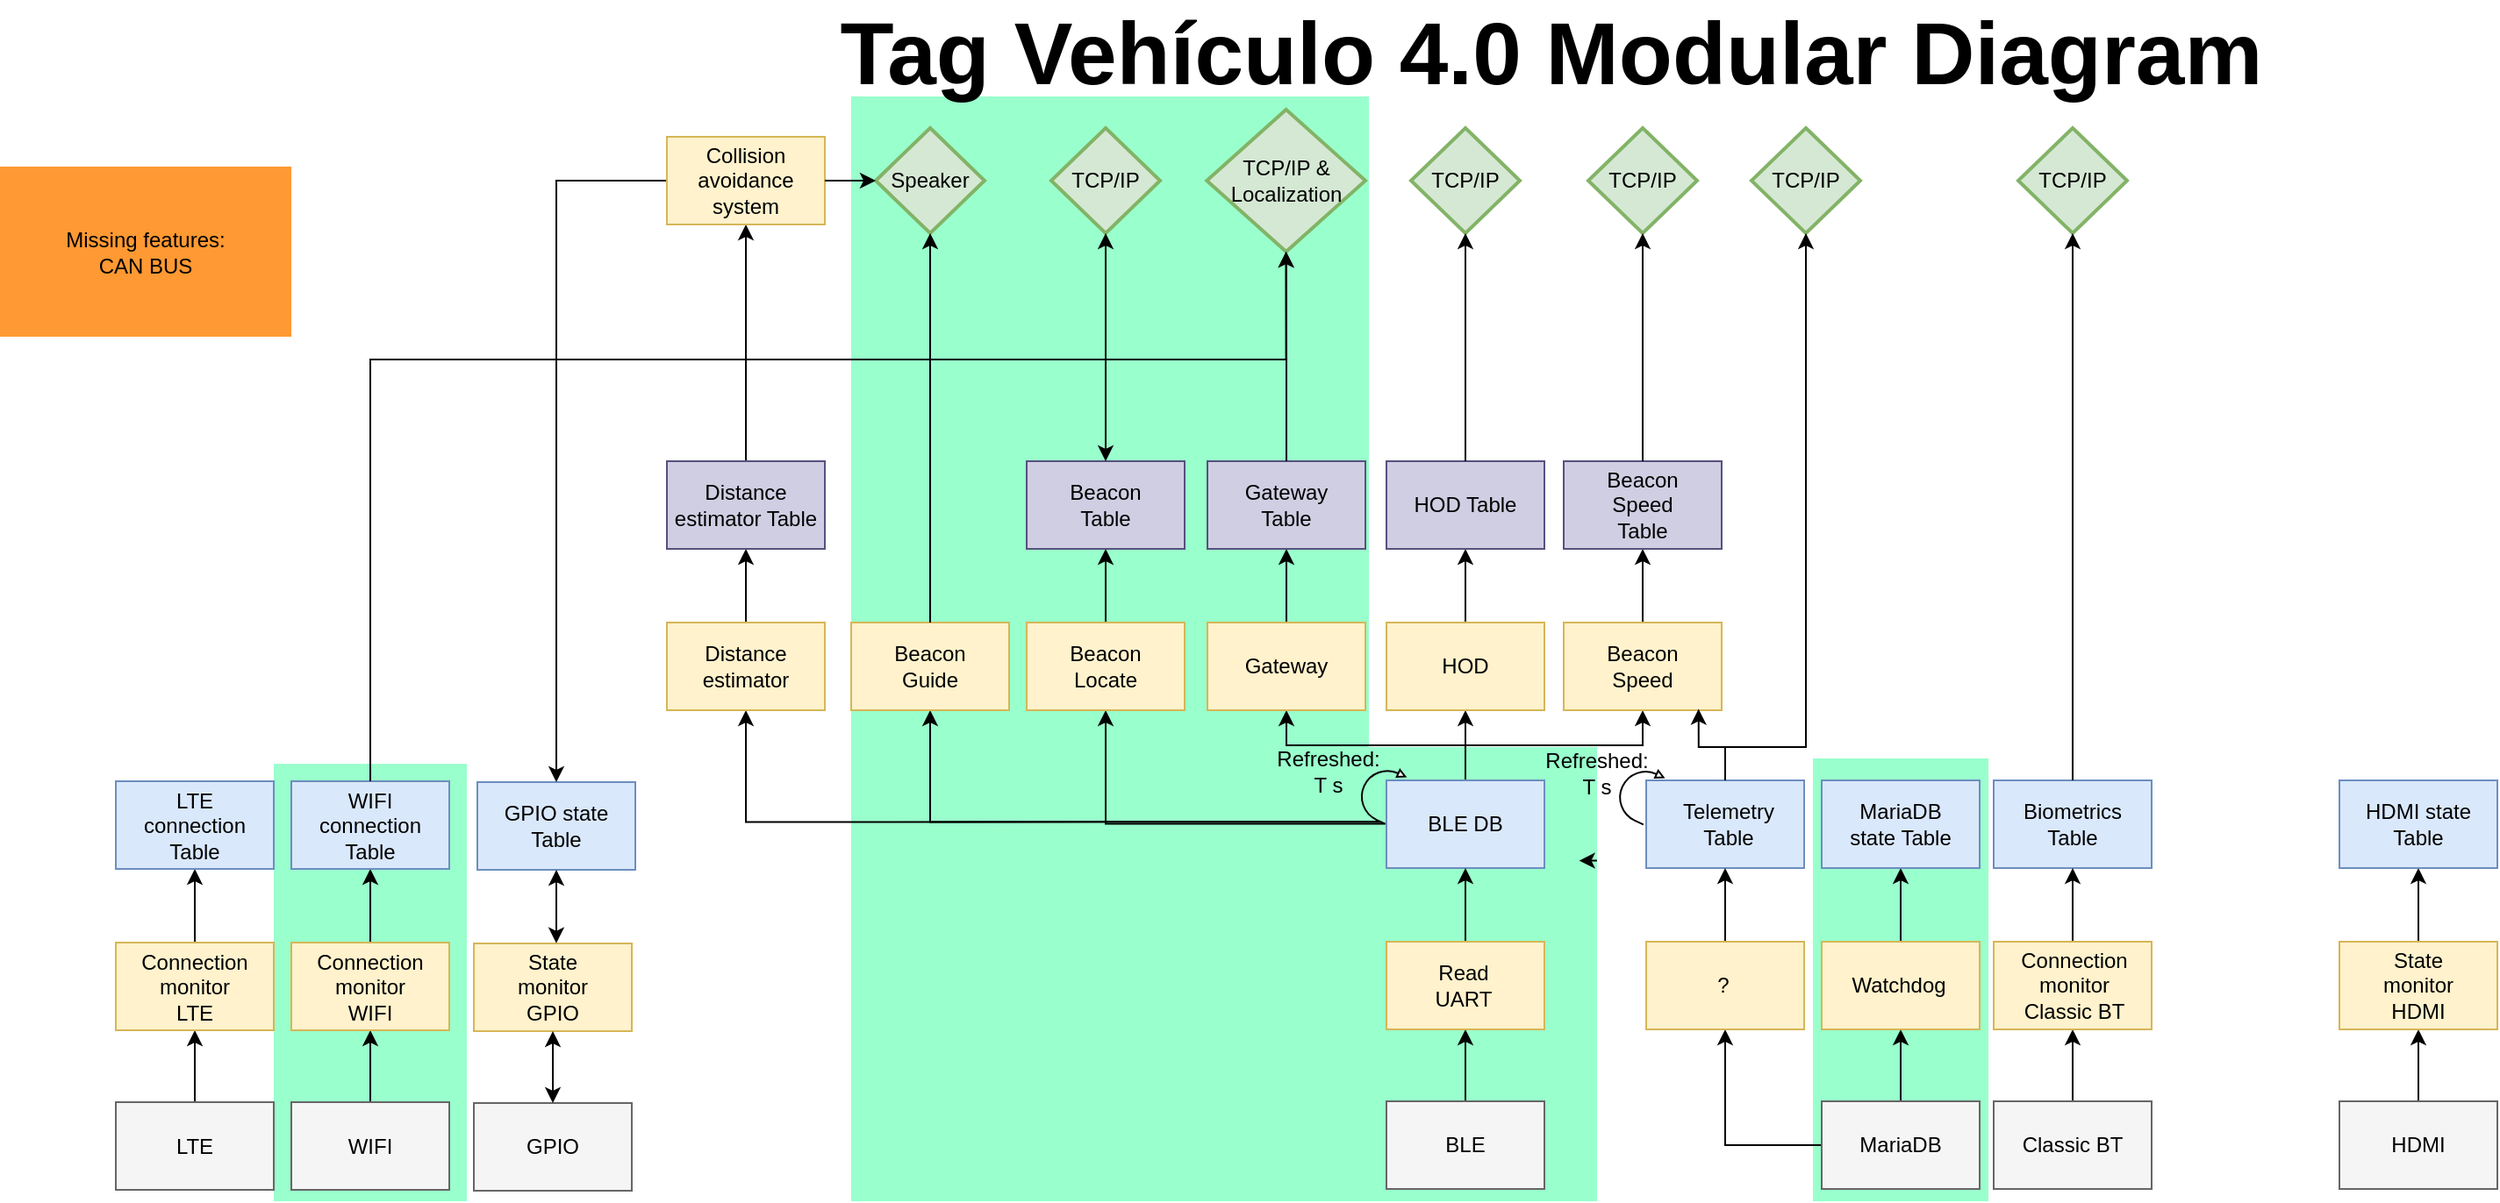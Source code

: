 <mxfile version="24.7.17">
  <diagram name="Página-1" id="RtHD7aoakG6yR8nzAqxL">
    <mxGraphModel dx="3656" dy="1157" grid="1" gridSize="10" guides="1" tooltips="1" connect="1" arrows="1" fold="1" page="1" pageScale="1" pageWidth="1169" pageHeight="827" math="0" shadow="0">
      <root>
        <mxCell id="0" />
        <mxCell id="1" parent="0" />
        <mxCell id="wp4476p6M0IW0AA86Mcw-5" value="" style="rounded=0;whiteSpace=wrap;html=1;fillColor=#99FFCC;strokeColor=none;" vertex="1" parent="1">
          <mxGeometry x="293" y="500.5" width="100" height="252.5" as="geometry" />
        </mxCell>
        <mxCell id="wp4476p6M0IW0AA86Mcw-3" value="" style="rounded=0;whiteSpace=wrap;html=1;fillColor=#99FFCC;strokeColor=none;" vertex="1" parent="1">
          <mxGeometry x="-584" y="503.56" width="110" height="249.44" as="geometry" />
        </mxCell>
        <mxCell id="wp4476p6M0IW0AA86Mcw-2" value="" style="rounded=0;whiteSpace=wrap;html=1;fillColor=#99FFCC;strokeColor=none;" vertex="1" parent="1">
          <mxGeometry x="-255" y="494" width="425" height="259" as="geometry" />
        </mxCell>
        <mxCell id="wp4476p6M0IW0AA86Mcw-1" value="" style="rounded=0;whiteSpace=wrap;html=1;fillColor=#99FFCC;strokeColor=none;" vertex="1" parent="1">
          <mxGeometry x="-255" y="123" width="295" height="630" as="geometry" />
        </mxCell>
        <mxCell id="9zVtY-qx9qEsDgh3HjAl-12" style="edgeStyle=orthogonalEdgeStyle;rounded=0;orthogonalLoop=1;jettySize=auto;html=1;exitX=0.5;exitY=0;exitDx=0;exitDy=0;entryX=0.5;entryY=1;entryDx=0;entryDy=0;" parent="1" source="1uHjX9RbCJw2ooHJ7uqa-2" target="9zVtY-qx9qEsDgh3HjAl-10" edge="1">
          <mxGeometry relative="1" as="geometry" />
        </mxCell>
        <mxCell id="1uHjX9RbCJw2ooHJ7uqa-2" value="" style="rounded=0;whiteSpace=wrap;html=1;fillColor=#f5f5f5;fontColor=#333333;strokeColor=#666666;" parent="1" vertex="1">
          <mxGeometry x="50" y="696" width="90" height="50" as="geometry" />
        </mxCell>
        <mxCell id="1uHjX9RbCJw2ooHJ7uqa-3" value="BLE" style="text;html=1;align=center;verticalAlign=middle;whiteSpace=wrap;rounded=0;" parent="1" vertex="1">
          <mxGeometry x="65" y="706" width="60" height="30" as="geometry" />
        </mxCell>
        <mxCell id="1uHjX9RbCJw2ooHJ7uqa-4" style="edgeStyle=orthogonalEdgeStyle;rounded=0;orthogonalLoop=1;jettySize=auto;html=1;exitX=0.5;exitY=0;exitDx=0;exitDy=0;entryX=0.5;entryY=1;entryDx=0;entryDy=0;" parent="1" source="1uHjX9RbCJw2ooHJ7uqa-5" target="1uHjX9RbCJw2ooHJ7uqa-25" edge="1">
          <mxGeometry relative="1" as="geometry" />
        </mxCell>
        <mxCell id="1uHjX9RbCJw2ooHJ7uqa-5" value="" style="rounded=0;whiteSpace=wrap;html=1;fillColor=#f5f5f5;fontColor=#333333;strokeColor=#666666;" parent="1" vertex="1">
          <mxGeometry x="-674" y="696.5" width="90" height="50" as="geometry" />
        </mxCell>
        <mxCell id="1uHjX9RbCJw2ooHJ7uqa-6" value="LTE" style="text;html=1;align=center;verticalAlign=middle;whiteSpace=wrap;rounded=0;" parent="1" vertex="1">
          <mxGeometry x="-659" y="706.5" width="60" height="30" as="geometry" />
        </mxCell>
        <mxCell id="1uHjX9RbCJw2ooHJ7uqa-7" style="edgeStyle=orthogonalEdgeStyle;rounded=0;orthogonalLoop=1;jettySize=auto;html=1;exitX=0.5;exitY=0;exitDx=0;exitDy=0;entryX=0.5;entryY=1;entryDx=0;entryDy=0;" parent="1" source="1uHjX9RbCJw2ooHJ7uqa-8" target="1uHjX9RbCJw2ooHJ7uqa-28" edge="1">
          <mxGeometry relative="1" as="geometry" />
        </mxCell>
        <mxCell id="1uHjX9RbCJw2ooHJ7uqa-8" value="" style="rounded=0;whiteSpace=wrap;html=1;fillColor=#f5f5f5;fontColor=#333333;strokeColor=#666666;" parent="1" vertex="1">
          <mxGeometry x="-574" y="696.5" width="90" height="50" as="geometry" />
        </mxCell>
        <mxCell id="1uHjX9RbCJw2ooHJ7uqa-9" value="WIFI" style="text;html=1;align=center;verticalAlign=middle;whiteSpace=wrap;rounded=0;" parent="1" vertex="1">
          <mxGeometry x="-559" y="706.5" width="60" height="30" as="geometry" />
        </mxCell>
        <mxCell id="1uHjX9RbCJw2ooHJ7uqa-10" value="" style="rounded=0;whiteSpace=wrap;html=1;fillColor=#f5f5f5;fontColor=#333333;strokeColor=#666666;" parent="1" vertex="1">
          <mxGeometry x="-470" y="697" width="90" height="50" as="geometry" />
        </mxCell>
        <mxCell id="1uHjX9RbCJw2ooHJ7uqa-11" value="GPIO" style="text;html=1;align=center;verticalAlign=middle;whiteSpace=wrap;rounded=0;" parent="1" vertex="1">
          <mxGeometry x="-455" y="707" width="60" height="30" as="geometry" />
        </mxCell>
        <mxCell id="1uHjX9RbCJw2ooHJ7uqa-12" style="edgeStyle=orthogonalEdgeStyle;rounded=0;orthogonalLoop=1;jettySize=auto;html=1;exitX=0.5;exitY=0;exitDx=0;exitDy=0;entryX=0.5;entryY=1;entryDx=0;entryDy=0;" parent="1" source="1uHjX9RbCJw2ooHJ7uqa-13" target="1uHjX9RbCJw2ooHJ7uqa-33" edge="1">
          <mxGeometry relative="1" as="geometry" />
        </mxCell>
        <mxCell id="1uHjX9RbCJw2ooHJ7uqa-13" value="" style="rounded=0;whiteSpace=wrap;html=1;fillColor=#f5f5f5;fontColor=#333333;strokeColor=#666666;" parent="1" vertex="1">
          <mxGeometry x="593" y="696" width="90" height="50" as="geometry" />
        </mxCell>
        <mxCell id="1uHjX9RbCJw2ooHJ7uqa-14" value="HDMI" style="text;html=1;align=center;verticalAlign=middle;whiteSpace=wrap;rounded=0;" parent="1" vertex="1">
          <mxGeometry x="608" y="706" width="60" height="30" as="geometry" />
        </mxCell>
        <mxCell id="1uHjX9RbCJw2ooHJ7uqa-15" style="edgeStyle=orthogonalEdgeStyle;rounded=0;orthogonalLoop=1;jettySize=auto;html=1;exitX=0.5;exitY=0;exitDx=0;exitDy=0;entryX=0.5;entryY=1;entryDx=0;entryDy=0;" parent="1" source="1uHjX9RbCJw2ooHJ7uqa-17" target="1uHjX9RbCJw2ooHJ7uqa-35" edge="1">
          <mxGeometry relative="1" as="geometry" />
        </mxCell>
        <mxCell id="9zVtY-qx9qEsDgh3HjAl-21" style="edgeStyle=orthogonalEdgeStyle;rounded=0;orthogonalLoop=1;jettySize=auto;html=1;exitX=0;exitY=0.5;exitDx=0;exitDy=0;entryX=0.5;entryY=1;entryDx=0;entryDy=0;" parent="1" source="1uHjX9RbCJw2ooHJ7uqa-17" target="9zVtY-qx9qEsDgh3HjAl-19" edge="1">
          <mxGeometry relative="1" as="geometry" />
        </mxCell>
        <mxCell id="1uHjX9RbCJw2ooHJ7uqa-17" value="" style="rounded=0;whiteSpace=wrap;html=1;fillColor=#f5f5f5;fontColor=#333333;strokeColor=#666666;" parent="1" vertex="1">
          <mxGeometry x="298" y="696" width="90" height="50" as="geometry" />
        </mxCell>
        <mxCell id="1uHjX9RbCJw2ooHJ7uqa-18" value="MariaDB" style="text;html=1;align=center;verticalAlign=middle;whiteSpace=wrap;rounded=0;" parent="1" vertex="1">
          <mxGeometry x="313" y="706" width="60" height="30" as="geometry" />
        </mxCell>
        <mxCell id="1uHjX9RbCJw2ooHJ7uqa-19" style="edgeStyle=orthogonalEdgeStyle;rounded=0;orthogonalLoop=1;jettySize=auto;html=1;exitX=0.5;exitY=0;exitDx=0;exitDy=0;entryX=0.5;entryY=1;entryDx=0;entryDy=0;" parent="1" source="1uHjX9RbCJw2ooHJ7uqa-22" target="1uHjX9RbCJw2ooHJ7uqa-62" edge="1">
          <mxGeometry relative="1" as="geometry" />
        </mxCell>
        <mxCell id="1uHjX9RbCJw2ooHJ7uqa-20" style="edgeStyle=orthogonalEdgeStyle;rounded=0;orthogonalLoop=1;jettySize=auto;html=1;exitX=0.5;exitY=0;exitDx=0;exitDy=0;entryX=0.5;entryY=1;entryDx=0;entryDy=0;" parent="1" source="1uHjX9RbCJw2ooHJ7uqa-22" target="1uHjX9RbCJw2ooHJ7uqa-67" edge="1">
          <mxGeometry relative="1" as="geometry" />
        </mxCell>
        <mxCell id="1uHjX9RbCJw2ooHJ7uqa-21" style="edgeStyle=orthogonalEdgeStyle;rounded=0;orthogonalLoop=1;jettySize=auto;html=1;exitX=0.5;exitY=0;exitDx=0;exitDy=0;entryX=0.5;entryY=1;entryDx=0;entryDy=0;" parent="1" source="1uHjX9RbCJw2ooHJ7uqa-22" target="1uHjX9RbCJw2ooHJ7uqa-70" edge="1">
          <mxGeometry relative="1" as="geometry" />
        </mxCell>
        <mxCell id="1uHjX9RbCJw2ooHJ7uqa-22" value="" style="rounded=0;whiteSpace=wrap;html=1;fillColor=#DAE8FC;strokeColor=#6c8ebf;" parent="1" vertex="1">
          <mxGeometry x="50" y="513" width="90" height="50" as="geometry" />
        </mxCell>
        <mxCell id="1uHjX9RbCJw2ooHJ7uqa-23" value="BLE DB" style="text;html=1;align=center;verticalAlign=middle;whiteSpace=wrap;rounded=0;" parent="1" vertex="1">
          <mxGeometry x="65" y="523" width="60" height="30" as="geometry" />
        </mxCell>
        <mxCell id="1uHjX9RbCJw2ooHJ7uqa-24" style="edgeStyle=orthogonalEdgeStyle;rounded=0;orthogonalLoop=1;jettySize=auto;html=1;exitX=0.5;exitY=0;exitDx=0;exitDy=0;entryX=0.5;entryY=1;entryDx=0;entryDy=0;" parent="1" source="1uHjX9RbCJw2ooHJ7uqa-25" target="1uHjX9RbCJw2ooHJ7uqa-87" edge="1">
          <mxGeometry relative="1" as="geometry" />
        </mxCell>
        <mxCell id="1uHjX9RbCJw2ooHJ7uqa-25" value="" style="rounded=0;whiteSpace=wrap;html=1;fillColor=#fff2cc;strokeColor=#d6b656;" parent="1" vertex="1">
          <mxGeometry x="-674" y="605.5" width="90" height="50" as="geometry" />
        </mxCell>
        <mxCell id="1uHjX9RbCJw2ooHJ7uqa-26" value="Connection monitor LTE" style="text;html=1;align=center;verticalAlign=middle;whiteSpace=wrap;rounded=0;" parent="1" vertex="1">
          <mxGeometry x="-659" y="615.5" width="60" height="30" as="geometry" />
        </mxCell>
        <mxCell id="9zVtY-qx9qEsDgh3HjAl-4" style="edgeStyle=orthogonalEdgeStyle;rounded=0;orthogonalLoop=1;jettySize=auto;html=1;exitX=0.5;exitY=0;exitDx=0;exitDy=0;entryX=0.5;entryY=1;entryDx=0;entryDy=0;" parent="1" source="1uHjX9RbCJw2ooHJ7uqa-28" target="9zVtY-qx9qEsDgh3HjAl-2" edge="1">
          <mxGeometry relative="1" as="geometry" />
        </mxCell>
        <mxCell id="1uHjX9RbCJw2ooHJ7uqa-28" value="" style="rounded=0;whiteSpace=wrap;html=1;fillColor=#fff2cc;strokeColor=#d6b656;" parent="1" vertex="1">
          <mxGeometry x="-574" y="605.5" width="90" height="50" as="geometry" />
        </mxCell>
        <mxCell id="1uHjX9RbCJw2ooHJ7uqa-29" value="Connection monitor WIFI" style="text;html=1;align=center;verticalAlign=middle;whiteSpace=wrap;rounded=0;" parent="1" vertex="1">
          <mxGeometry x="-559" y="615.5" width="60" height="30" as="geometry" />
        </mxCell>
        <mxCell id="1uHjX9RbCJw2ooHJ7uqa-30" value="" style="rounded=0;whiteSpace=wrap;html=1;fillColor=#fff2cc;strokeColor=#d6b656;" parent="1" vertex="1">
          <mxGeometry x="-470" y="606" width="90" height="50" as="geometry" />
        </mxCell>
        <mxCell id="1uHjX9RbCJw2ooHJ7uqa-31" value="State monitor GPIO" style="text;html=1;align=center;verticalAlign=middle;whiteSpace=wrap;rounded=0;" parent="1" vertex="1">
          <mxGeometry x="-455" y="616" width="60" height="30" as="geometry" />
        </mxCell>
        <mxCell id="1uHjX9RbCJw2ooHJ7uqa-32" style="edgeStyle=orthogonalEdgeStyle;rounded=0;orthogonalLoop=1;jettySize=auto;html=1;exitX=0.5;exitY=0;exitDx=0;exitDy=0;entryX=0.5;entryY=1;entryDx=0;entryDy=0;" parent="1" source="1uHjX9RbCJw2ooHJ7uqa-33" target="1uHjX9RbCJw2ooHJ7uqa-93" edge="1">
          <mxGeometry relative="1" as="geometry" />
        </mxCell>
        <mxCell id="1uHjX9RbCJw2ooHJ7uqa-33" value="" style="rounded=0;whiteSpace=wrap;html=1;fillColor=#fff2cc;strokeColor=#d6b656;" parent="1" vertex="1">
          <mxGeometry x="593" y="605" width="90" height="50" as="geometry" />
        </mxCell>
        <mxCell id="1uHjX9RbCJw2ooHJ7uqa-34" value="State monitor HDMI" style="text;html=1;align=center;verticalAlign=middle;whiteSpace=wrap;rounded=0;" parent="1" vertex="1">
          <mxGeometry x="608" y="615" width="60" height="30" as="geometry" />
        </mxCell>
        <mxCell id="9zVtY-qx9qEsDgh3HjAl-8" style="edgeStyle=orthogonalEdgeStyle;rounded=0;orthogonalLoop=1;jettySize=auto;html=1;exitX=0.5;exitY=0;exitDx=0;exitDy=0;entryX=0.5;entryY=1;entryDx=0;entryDy=0;" parent="1" source="1uHjX9RbCJw2ooHJ7uqa-35" target="9zVtY-qx9qEsDgh3HjAl-6" edge="1">
          <mxGeometry relative="1" as="geometry" />
        </mxCell>
        <mxCell id="1uHjX9RbCJw2ooHJ7uqa-35" value="" style="rounded=0;whiteSpace=wrap;html=1;fillColor=#fff2cc;strokeColor=#d6b656;" parent="1" vertex="1">
          <mxGeometry x="298" y="605" width="90" height="50" as="geometry" />
        </mxCell>
        <mxCell id="1uHjX9RbCJw2ooHJ7uqa-36" value="Watchdog" style="text;html=1;align=center;verticalAlign=middle;whiteSpace=wrap;rounded=0;" parent="1" vertex="1">
          <mxGeometry x="312" y="615" width="60" height="30" as="geometry" />
        </mxCell>
        <mxCell id="1uHjX9RbCJw2ooHJ7uqa-37" style="edgeStyle=orthogonalEdgeStyle;rounded=0;orthogonalLoop=1;jettySize=auto;html=1;exitX=0;exitY=0;exitDx=20;exitDy=31.48;exitPerimeter=0;entryX=0.5;entryY=1;entryDx=0;entryDy=0;" parent="1" source="1uHjX9RbCJw2ooHJ7uqa-38" target="1uHjX9RbCJw2ooHJ7uqa-55" edge="1">
          <mxGeometry relative="1" as="geometry">
            <Array as="points">
              <mxPoint x="-110" y="538" />
            </Array>
          </mxGeometry>
        </mxCell>
        <mxCell id="H8eVL0zXzb8znNceX2TK-4" style="edgeStyle=orthogonalEdgeStyle;rounded=0;orthogonalLoop=1;jettySize=auto;html=1;exitX=0;exitY=0;exitDx=17.319;exitDy=31.48;exitPerimeter=0;entryX=0.5;entryY=1;entryDx=0;entryDy=0;" parent="1" source="1uHjX9RbCJw2ooHJ7uqa-38" target="H8eVL0zXzb8znNceX2TK-2" edge="1">
          <mxGeometry relative="1" as="geometry" />
        </mxCell>
        <mxCell id="KAo23swHzHKKWC8YPLNf-3" style="edgeStyle=orthogonalEdgeStyle;rounded=0;orthogonalLoop=1;jettySize=auto;html=1;exitX=0;exitY=0;exitDx=17.319;exitDy=31.48;exitPerimeter=0;entryX=0.5;entryY=1;entryDx=0;entryDy=0;" parent="1" source="1uHjX9RbCJw2ooHJ7uqa-38" target="KAo23swHzHKKWC8YPLNf-1" edge="1">
          <mxGeometry relative="1" as="geometry" />
        </mxCell>
        <mxCell id="1uHjX9RbCJw2ooHJ7uqa-38" value="" style="html=1;shadow=0;dashed=0;align=center;verticalAlign=middle;shape=mxgraph.arrows2.uTurnArrow;dy=0;arrowHead=4.41;dx2=4.26;rotation=25;" parent="1" vertex="1">
          <mxGeometry x="36.87" y="503.56" width="20" height="31.48" as="geometry" />
        </mxCell>
        <mxCell id="1uHjX9RbCJw2ooHJ7uqa-39" value="Refreshed:&lt;div&gt;T s&lt;/div&gt;" style="text;html=1;align=center;verticalAlign=middle;whiteSpace=wrap;rounded=0;" parent="1" vertex="1">
          <mxGeometry x="-13" y="493" width="60" height="30" as="geometry" />
        </mxCell>
        <mxCell id="1uHjX9RbCJw2ooHJ7uqa-40" value="" style="rounded=0;whiteSpace=wrap;html=1;fillColor=#dae8fc;strokeColor=#6c8ebf;" parent="1" vertex="1">
          <mxGeometry x="198" y="513" width="90" height="50" as="geometry" />
        </mxCell>
        <mxCell id="1uHjX9RbCJw2ooHJ7uqa-41" value="Telemetry Table" style="text;html=1;align=center;verticalAlign=middle;whiteSpace=wrap;rounded=0;" parent="1" vertex="1">
          <mxGeometry x="215" y="523" width="60" height="30" as="geometry" />
        </mxCell>
        <mxCell id="1uHjX9RbCJw2ooHJ7uqa-42" value="TCP/IP" style="strokeWidth=2;html=1;shape=mxgraph.flowchart.decision;whiteSpace=wrap;fillColor=#d5e8d4;strokeColor=#82b366;" parent="1" vertex="1">
          <mxGeometry x="258" y="141" width="62" height="60" as="geometry" />
        </mxCell>
        <mxCell id="9zVtY-qx9qEsDgh3HjAl-16" style="edgeStyle=orthogonalEdgeStyle;rounded=0;orthogonalLoop=1;jettySize=auto;html=1;exitX=0.5;exitY=0;exitDx=0;exitDy=0;entryX=0.5;entryY=1;entryDx=0;entryDy=0;" parent="1" source="1uHjX9RbCJw2ooHJ7uqa-44" target="9zVtY-qx9qEsDgh3HjAl-14" edge="1">
          <mxGeometry relative="1" as="geometry" />
        </mxCell>
        <mxCell id="1uHjX9RbCJw2ooHJ7uqa-44" value="" style="rounded=0;whiteSpace=wrap;html=1;fillColor=#f5f5f5;fontColor=#333333;strokeColor=#666666;" parent="1" vertex="1">
          <mxGeometry x="396" y="696" width="90" height="50" as="geometry" />
        </mxCell>
        <mxCell id="1uHjX9RbCJw2ooHJ7uqa-45" value="Classic BT" style="text;html=1;align=center;verticalAlign=middle;whiteSpace=wrap;rounded=0;" parent="1" vertex="1">
          <mxGeometry x="411" y="706" width="60" height="30" as="geometry" />
        </mxCell>
        <mxCell id="1uHjX9RbCJw2ooHJ7uqa-46" value="" style="rounded=0;whiteSpace=wrap;html=1;fillColor=#dae8fc;strokeColor=#6c8ebf;" parent="1" vertex="1">
          <mxGeometry x="396" y="513" width="90" height="50" as="geometry" />
        </mxCell>
        <mxCell id="1uHjX9RbCJw2ooHJ7uqa-47" value="Biometrics Table" style="text;html=1;align=center;verticalAlign=middle;whiteSpace=wrap;rounded=0;" parent="1" vertex="1">
          <mxGeometry x="411" y="523" width="60" height="30" as="geometry" />
        </mxCell>
        <mxCell id="1uHjX9RbCJw2ooHJ7uqa-48" value="TCP/IP" style="strokeWidth=2;html=1;shape=mxgraph.flowchart.decision;whiteSpace=wrap;fillColor=#d5e8d4;strokeColor=#82b366;" parent="1" vertex="1">
          <mxGeometry x="410" y="141" width="62" height="60" as="geometry" />
        </mxCell>
        <mxCell id="1uHjX9RbCJw2ooHJ7uqa-49" style="edgeStyle=orthogonalEdgeStyle;rounded=0;orthogonalLoop=1;jettySize=auto;html=1;exitX=0.5;exitY=0;exitDx=0;exitDy=0;entryX=0.5;entryY=1;entryDx=0;entryDy=0;entryPerimeter=0;" parent="1" source="1uHjX9RbCJw2ooHJ7uqa-46" target="1uHjX9RbCJw2ooHJ7uqa-48" edge="1">
          <mxGeometry relative="1" as="geometry" />
        </mxCell>
        <mxCell id="1uHjX9RbCJw2ooHJ7uqa-54" style="edgeStyle=orthogonalEdgeStyle;rounded=0;orthogonalLoop=1;jettySize=auto;html=1;exitX=0.5;exitY=0;exitDx=0;exitDy=0;entryX=0.5;entryY=1;entryDx=0;entryDy=0;" parent="1" source="1uHjX9RbCJw2ooHJ7uqa-55" target="1uHjX9RbCJw2ooHJ7uqa-57" edge="1">
          <mxGeometry relative="1" as="geometry" />
        </mxCell>
        <mxCell id="1uHjX9RbCJw2ooHJ7uqa-55" value="" style="rounded=0;whiteSpace=wrap;html=1;fillColor=#fff2cc;strokeColor=#d6b656;" parent="1" vertex="1">
          <mxGeometry x="-155" y="423" width="90" height="50" as="geometry" />
        </mxCell>
        <mxCell id="1uHjX9RbCJw2ooHJ7uqa-56" value="Beacon Locate" style="text;html=1;align=center;verticalAlign=middle;whiteSpace=wrap;rounded=0;" parent="1" vertex="1">
          <mxGeometry x="-141" y="433" width="62" height="30" as="geometry" />
        </mxCell>
        <mxCell id="1uHjX9RbCJw2ooHJ7uqa-57" value="" style="rounded=0;whiteSpace=wrap;html=1;fillColor=#d0cee2;strokeColor=#56517e;" parent="1" vertex="1">
          <mxGeometry x="-155" y="331" width="90" height="50" as="geometry" />
        </mxCell>
        <mxCell id="1uHjX9RbCJw2ooHJ7uqa-58" value="Beacon Table" style="text;html=1;align=center;verticalAlign=middle;whiteSpace=wrap;rounded=0;" parent="1" vertex="1">
          <mxGeometry x="-141" y="341" width="62" height="30" as="geometry" />
        </mxCell>
        <mxCell id="1uHjX9RbCJw2ooHJ7uqa-59" value="TCP/IP" style="strokeWidth=2;html=1;shape=mxgraph.flowchart.decision;whiteSpace=wrap;fillColor=#d5e8d4;strokeColor=#82b366;" parent="1" vertex="1">
          <mxGeometry x="-141" y="141" width="62" height="60" as="geometry" />
        </mxCell>
        <mxCell id="1uHjX9RbCJw2ooHJ7uqa-61" style="edgeStyle=orthogonalEdgeStyle;rounded=0;orthogonalLoop=1;jettySize=auto;html=1;exitX=0.5;exitY=0;exitDx=0;exitDy=0;entryX=0.5;entryY=1;entryDx=0;entryDy=0;" parent="1" source="1uHjX9RbCJw2ooHJ7uqa-62" target="1uHjX9RbCJw2ooHJ7uqa-64" edge="1">
          <mxGeometry relative="1" as="geometry" />
        </mxCell>
        <mxCell id="1uHjX9RbCJw2ooHJ7uqa-62" value="" style="rounded=0;whiteSpace=wrap;html=1;fillColor=#fff2cc;strokeColor=#d6b656;" parent="1" vertex="1">
          <mxGeometry x="-52" y="423" width="90" height="50" as="geometry" />
        </mxCell>
        <mxCell id="1uHjX9RbCJw2ooHJ7uqa-63" value="Gateway" style="text;html=1;align=center;verticalAlign=middle;whiteSpace=wrap;rounded=0;" parent="1" vertex="1">
          <mxGeometry x="-38" y="433" width="62" height="30" as="geometry" />
        </mxCell>
        <mxCell id="1uHjX9RbCJw2ooHJ7uqa-64" value="" style="rounded=0;whiteSpace=wrap;html=1;fillColor=#D0CEE2;strokeColor=#56517e;" parent="1" vertex="1">
          <mxGeometry x="-52" y="331" width="90" height="50" as="geometry" />
        </mxCell>
        <mxCell id="1uHjX9RbCJw2ooHJ7uqa-65" value="Gateway Table" style="text;html=1;align=center;verticalAlign=middle;whiteSpace=wrap;rounded=0;" parent="1" vertex="1">
          <mxGeometry x="-38" y="341" width="62" height="30" as="geometry" />
        </mxCell>
        <mxCell id="1uHjX9RbCJw2ooHJ7uqa-66" style="edgeStyle=orthogonalEdgeStyle;rounded=0;orthogonalLoop=1;jettySize=auto;html=1;exitX=0.5;exitY=0;exitDx=0;exitDy=0;entryX=0.5;entryY=1;entryDx=0;entryDy=0;" parent="1" source="1uHjX9RbCJw2ooHJ7uqa-67" target="1uHjX9RbCJw2ooHJ7uqa-76" edge="1">
          <mxGeometry relative="1" as="geometry" />
        </mxCell>
        <mxCell id="1uHjX9RbCJw2ooHJ7uqa-67" value="" style="rounded=0;whiteSpace=wrap;html=1;fillColor=#fff2cc;strokeColor=#d6b656;" parent="1" vertex="1">
          <mxGeometry x="50" y="423" width="90" height="50" as="geometry" />
        </mxCell>
        <mxCell id="1uHjX9RbCJw2ooHJ7uqa-68" value="HOD" style="text;html=1;align=center;verticalAlign=middle;whiteSpace=wrap;rounded=0;" parent="1" vertex="1">
          <mxGeometry x="64" y="433" width="62" height="30" as="geometry" />
        </mxCell>
        <mxCell id="1uHjX9RbCJw2ooHJ7uqa-69" style="edgeStyle=orthogonalEdgeStyle;rounded=0;orthogonalLoop=1;jettySize=auto;html=1;exitX=0.5;exitY=0;exitDx=0;exitDy=0;entryX=0.5;entryY=1;entryDx=0;entryDy=0;" parent="1" source="1uHjX9RbCJw2ooHJ7uqa-70" target="1uHjX9RbCJw2ooHJ7uqa-72" edge="1">
          <mxGeometry relative="1" as="geometry" />
        </mxCell>
        <mxCell id="1uHjX9RbCJw2ooHJ7uqa-70" value="" style="rounded=0;whiteSpace=wrap;html=1;fillColor=#fff2cc;strokeColor=#d6b656;" parent="1" vertex="1">
          <mxGeometry x="151" y="423" width="90" height="50" as="geometry" />
        </mxCell>
        <mxCell id="1uHjX9RbCJw2ooHJ7uqa-71" value="Beacon Speed" style="text;html=1;align=center;verticalAlign=middle;whiteSpace=wrap;rounded=0;" parent="1" vertex="1">
          <mxGeometry x="165" y="433" width="62" height="30" as="geometry" />
        </mxCell>
        <mxCell id="1uHjX9RbCJw2ooHJ7uqa-72" value="" style="rounded=0;whiteSpace=wrap;html=1;fillColor=#d0cee2;strokeColor=#56517e;" parent="1" vertex="1">
          <mxGeometry x="151" y="331" width="90" height="50" as="geometry" />
        </mxCell>
        <mxCell id="1uHjX9RbCJw2ooHJ7uqa-73" value="Beacon Speed Table" style="text;html=1;align=center;verticalAlign=middle;whiteSpace=wrap;rounded=0;" parent="1" vertex="1">
          <mxGeometry x="165" y="341" width="62" height="30" as="geometry" />
        </mxCell>
        <mxCell id="1uHjX9RbCJw2ooHJ7uqa-74" value="" style="html=1;shadow=0;dashed=0;align=center;verticalAlign=middle;shape=mxgraph.arrows2.uTurnArrow;dy=0;arrowHead=4.41;dx2=4.26;rotation=25;" parent="1" vertex="1">
          <mxGeometry x="184" y="504" width="20" height="31.48" as="geometry" />
        </mxCell>
        <mxCell id="1uHjX9RbCJw2ooHJ7uqa-75" value="Refreshed:&lt;div&gt;T s&lt;/div&gt;" style="text;html=1;align=center;verticalAlign=middle;whiteSpace=wrap;rounded=0;" parent="1" vertex="1">
          <mxGeometry x="140" y="494" width="60" height="30" as="geometry" />
        </mxCell>
        <mxCell id="1uHjX9RbCJw2ooHJ7uqa-76" value="" style="rounded=0;whiteSpace=wrap;html=1;fillColor=#d0cee2;strokeColor=#56517e;" parent="1" vertex="1">
          <mxGeometry x="50" y="331" width="90" height="50" as="geometry" />
        </mxCell>
        <mxCell id="1uHjX9RbCJw2ooHJ7uqa-77" value="HOD Table" style="text;html=1;align=center;verticalAlign=middle;whiteSpace=wrap;rounded=0;" parent="1" vertex="1">
          <mxGeometry x="64" y="341" width="62" height="30" as="geometry" />
        </mxCell>
        <mxCell id="1uHjX9RbCJw2ooHJ7uqa-78" value="TCP/IP &amp;amp; Localization" style="strokeWidth=2;html=1;shape=mxgraph.flowchart.decision;whiteSpace=wrap;fillColor=#d5e8d4;strokeColor=#82b366;" parent="1" vertex="1">
          <mxGeometry x="-52.35" y="130.5" width="90.35" height="81" as="geometry" />
        </mxCell>
        <mxCell id="1uHjX9RbCJw2ooHJ7uqa-79" style="edgeStyle=orthogonalEdgeStyle;rounded=0;orthogonalLoop=1;jettySize=auto;html=1;exitX=0.5;exitY=0;exitDx=0;exitDy=0;entryX=0.5;entryY=1;entryDx=0;entryDy=0;entryPerimeter=0;" parent="1" source="1uHjX9RbCJw2ooHJ7uqa-64" target="1uHjX9RbCJw2ooHJ7uqa-78" edge="1">
          <mxGeometry relative="1" as="geometry" />
        </mxCell>
        <mxCell id="1uHjX9RbCJw2ooHJ7uqa-80" value="TCP/IP" style="strokeWidth=2;html=1;shape=mxgraph.flowchart.decision;whiteSpace=wrap;fillColor=#d5e8d4;strokeColor=#82b366;" parent="1" vertex="1">
          <mxGeometry x="64" y="141" width="62" height="60" as="geometry" />
        </mxCell>
        <mxCell id="1uHjX9RbCJw2ooHJ7uqa-81" style="edgeStyle=orthogonalEdgeStyle;rounded=0;orthogonalLoop=1;jettySize=auto;html=1;exitX=0.5;exitY=0;exitDx=0;exitDy=0;entryX=0.5;entryY=1;entryDx=0;entryDy=0;entryPerimeter=0;" parent="1" source="1uHjX9RbCJw2ooHJ7uqa-76" target="1uHjX9RbCJw2ooHJ7uqa-80" edge="1">
          <mxGeometry relative="1" as="geometry" />
        </mxCell>
        <mxCell id="1uHjX9RbCJw2ooHJ7uqa-82" value="TCP/IP" style="strokeWidth=2;html=1;shape=mxgraph.flowchart.decision;whiteSpace=wrap;fillColor=#d5e8d4;strokeColor=#82b366;" parent="1" vertex="1">
          <mxGeometry x="165" y="141" width="62" height="60" as="geometry" />
        </mxCell>
        <mxCell id="1uHjX9RbCJw2ooHJ7uqa-83" style="edgeStyle=orthogonalEdgeStyle;rounded=0;orthogonalLoop=1;jettySize=auto;html=1;exitX=0.5;exitY=0;exitDx=0;exitDy=0;entryX=0.5;entryY=1;entryDx=0;entryDy=0;entryPerimeter=0;" parent="1" source="1uHjX9RbCJw2ooHJ7uqa-72" target="1uHjX9RbCJw2ooHJ7uqa-82" edge="1">
          <mxGeometry relative="1" as="geometry" />
        </mxCell>
        <mxCell id="1uHjX9RbCJw2ooHJ7uqa-84" value="Tag Vehículo 4.0 Modular Diagram" style="text;html=1;align=center;verticalAlign=middle;whiteSpace=wrap;rounded=0;fontSize=50;fontStyle=1" parent="1" vertex="1">
          <mxGeometry x="-351" y="73" width="990" height="50" as="geometry" />
        </mxCell>
        <mxCell id="1uHjX9RbCJw2ooHJ7uqa-85" style="edgeStyle=orthogonalEdgeStyle;rounded=0;orthogonalLoop=1;jettySize=auto;html=1;exitX=0.5;exitY=0;exitDx=0;exitDy=0;entryX=0.854;entryY=0.986;entryDx=0;entryDy=0;entryPerimeter=0;" parent="1" source="1uHjX9RbCJw2ooHJ7uqa-40" target="1uHjX9RbCJw2ooHJ7uqa-70" edge="1">
          <mxGeometry relative="1" as="geometry">
            <Array as="points">
              <mxPoint x="243" y="494" />
              <mxPoint x="228" y="494" />
            </Array>
          </mxGeometry>
        </mxCell>
        <mxCell id="1uHjX9RbCJw2ooHJ7uqa-86" style="edgeStyle=orthogonalEdgeStyle;rounded=0;orthogonalLoop=1;jettySize=auto;html=1;exitX=0.5;exitY=0;exitDx=0;exitDy=0;entryX=0.5;entryY=1;entryDx=0;entryDy=0;entryPerimeter=0;" parent="1" source="1uHjX9RbCJw2ooHJ7uqa-40" target="1uHjX9RbCJw2ooHJ7uqa-42" edge="1">
          <mxGeometry relative="1" as="geometry">
            <Array as="points">
              <mxPoint x="243" y="494" />
              <mxPoint x="289" y="494" />
              <mxPoint x="289" y="201" />
            </Array>
          </mxGeometry>
        </mxCell>
        <mxCell id="1uHjX9RbCJw2ooHJ7uqa-87" value="" style="rounded=0;whiteSpace=wrap;html=1;fillColor=#dae8fc;strokeColor=#6c8ebf;" parent="1" vertex="1">
          <mxGeometry x="-674" y="513.5" width="90" height="50" as="geometry" />
        </mxCell>
        <mxCell id="1uHjX9RbCJw2ooHJ7uqa-88" value="LTE connection Table" style="text;html=1;align=center;verticalAlign=middle;whiteSpace=wrap;rounded=0;" parent="1" vertex="1">
          <mxGeometry x="-660" y="523.5" width="62" height="30" as="geometry" />
        </mxCell>
        <mxCell id="1uHjX9RbCJw2ooHJ7uqa-89" value="" style="rounded=0;whiteSpace=wrap;html=1;fillColor=#dae8fc;strokeColor=#6c8ebf;" parent="1" vertex="1">
          <mxGeometry x="-468" y="514" width="90" height="50" as="geometry" />
        </mxCell>
        <mxCell id="1uHjX9RbCJw2ooHJ7uqa-90" value="GPIO state Table" style="text;html=1;align=center;verticalAlign=middle;whiteSpace=wrap;rounded=0;" parent="1" vertex="1">
          <mxGeometry x="-454" y="524" width="62" height="30" as="geometry" />
        </mxCell>
        <mxCell id="1uHjX9RbCJw2ooHJ7uqa-91" value="" style="endArrow=classic;startArrow=classic;html=1;rounded=0;entryX=0.5;entryY=1;entryDx=0;entryDy=0;exitX=0.522;exitY=-0.003;exitDx=0;exitDy=0;exitPerimeter=0;" parent="1" source="1uHjX9RbCJw2ooHJ7uqa-30" target="1uHjX9RbCJw2ooHJ7uqa-89" edge="1">
          <mxGeometry width="50" height="50" relative="1" as="geometry">
            <mxPoint x="-423" y="599" as="sourcePoint" />
            <mxPoint x="-370" y="546.56" as="targetPoint" />
          </mxGeometry>
        </mxCell>
        <mxCell id="1uHjX9RbCJw2ooHJ7uqa-92" value="" style="endArrow=classic;startArrow=classic;html=1;rounded=0;entryX=0.5;entryY=0;entryDx=0;entryDy=0;exitX=0.5;exitY=1;exitDx=0;exitDy=0;" parent="1" source="1uHjX9RbCJw2ooHJ7uqa-30" target="1uHjX9RbCJw2ooHJ7uqa-10" edge="1">
          <mxGeometry width="50" height="50" relative="1" as="geometry">
            <mxPoint x="-423" y="659" as="sourcePoint" />
            <mxPoint x="-413" y="489" as="targetPoint" />
          </mxGeometry>
        </mxCell>
        <mxCell id="1uHjX9RbCJw2ooHJ7uqa-93" value="" style="rounded=0;whiteSpace=wrap;html=1;fillColor=#dae8fc;strokeColor=#6c8ebf;" parent="1" vertex="1">
          <mxGeometry x="593" y="513" width="90" height="50" as="geometry" />
        </mxCell>
        <mxCell id="1uHjX9RbCJw2ooHJ7uqa-94" value="HDMI state Table" style="text;html=1;align=center;verticalAlign=middle;whiteSpace=wrap;rounded=0;" parent="1" vertex="1">
          <mxGeometry x="607" y="523" width="62" height="30" as="geometry" />
        </mxCell>
        <mxCell id="Xc5loxkmC7F-NOSIDoBY-1" value="" style="endArrow=classic;startArrow=classic;html=1;rounded=0;exitX=0.5;exitY=0;exitDx=0;exitDy=0;entryX=0.5;entryY=1;entryDx=0;entryDy=0;entryPerimeter=0;" parent="1" source="1uHjX9RbCJw2ooHJ7uqa-57" target="1uHjX9RbCJw2ooHJ7uqa-59" edge="1">
          <mxGeometry width="50" height="50" relative="1" as="geometry">
            <mxPoint x="-115" y="331" as="sourcePoint" />
            <mxPoint x="-65" y="281" as="targetPoint" />
          </mxGeometry>
        </mxCell>
        <mxCell id="H8eVL0zXzb8znNceX2TK-2" value="" style="rounded=0;whiteSpace=wrap;html=1;fillColor=#fff2cc;strokeColor=#d6b656;" parent="1" vertex="1">
          <mxGeometry x="-255" y="423" width="90" height="50" as="geometry" />
        </mxCell>
        <mxCell id="H8eVL0zXzb8znNceX2TK-3" value="Beacon Guide" style="text;html=1;align=center;verticalAlign=middle;whiteSpace=wrap;rounded=0;" parent="1" vertex="1">
          <mxGeometry x="-241" y="433" width="62" height="30" as="geometry" />
        </mxCell>
        <mxCell id="H8eVL0zXzb8znNceX2TK-5" value="Speaker" style="strokeWidth=2;html=1;shape=mxgraph.flowchart.decision;whiteSpace=wrap;fillColor=#d5e8d4;strokeColor=#82b366;" parent="1" vertex="1">
          <mxGeometry x="-241" y="141" width="62" height="60" as="geometry" />
        </mxCell>
        <mxCell id="H8eVL0zXzb8znNceX2TK-6" style="edgeStyle=orthogonalEdgeStyle;rounded=0;orthogonalLoop=1;jettySize=auto;html=1;exitX=0.5;exitY=0;exitDx=0;exitDy=0;entryX=0.5;entryY=1;entryDx=0;entryDy=0;entryPerimeter=0;" parent="1" source="H8eVL0zXzb8znNceX2TK-2" target="H8eVL0zXzb8znNceX2TK-5" edge="1">
          <mxGeometry relative="1" as="geometry" />
        </mxCell>
        <mxCell id="9zVtY-qx9qEsDgh3HjAl-2" value="" style="rounded=0;whiteSpace=wrap;html=1;fillColor=#dae8fc;strokeColor=#6c8ebf;" parent="1" vertex="1">
          <mxGeometry x="-574" y="513.5" width="90" height="50" as="geometry" />
        </mxCell>
        <mxCell id="9zVtY-qx9qEsDgh3HjAl-3" value="WIFI connection Table" style="text;html=1;align=center;verticalAlign=middle;whiteSpace=wrap;rounded=0;" parent="1" vertex="1">
          <mxGeometry x="-560" y="523.5" width="62" height="30" as="geometry" />
        </mxCell>
        <mxCell id="9zVtY-qx9qEsDgh3HjAl-6" value="" style="rounded=0;whiteSpace=wrap;html=1;fillColor=#DAE8FC;strokeColor=#6c8ebf;" parent="1" vertex="1">
          <mxGeometry x="298" y="513" width="90" height="50" as="geometry" />
        </mxCell>
        <mxCell id="9zVtY-qx9qEsDgh3HjAl-7" value="MariaDB state Table" style="text;html=1;align=center;verticalAlign=middle;whiteSpace=wrap;rounded=0;" parent="1" vertex="1">
          <mxGeometry x="312" y="523" width="62" height="30" as="geometry" />
        </mxCell>
        <mxCell id="9zVtY-qx9qEsDgh3HjAl-13" style="edgeStyle=orthogonalEdgeStyle;rounded=0;orthogonalLoop=1;jettySize=auto;html=1;exitX=0.5;exitY=0;exitDx=0;exitDy=0;entryX=0.5;entryY=1;entryDx=0;entryDy=0;" parent="1" source="9zVtY-qx9qEsDgh3HjAl-10" target="1uHjX9RbCJw2ooHJ7uqa-22" edge="1">
          <mxGeometry relative="1" as="geometry" />
        </mxCell>
        <mxCell id="9zVtY-qx9qEsDgh3HjAl-10" value="" style="rounded=0;whiteSpace=wrap;html=1;fillColor=#fff2cc;strokeColor=#d6b656;" parent="1" vertex="1">
          <mxGeometry x="50" y="605" width="90" height="50" as="geometry" />
        </mxCell>
        <mxCell id="9zVtY-qx9qEsDgh3HjAl-11" value="Read UART" style="text;html=1;align=center;verticalAlign=middle;whiteSpace=wrap;rounded=0;" parent="1" vertex="1">
          <mxGeometry x="64" y="615" width="60" height="30" as="geometry" />
        </mxCell>
        <mxCell id="9zVtY-qx9qEsDgh3HjAl-17" style="edgeStyle=orthogonalEdgeStyle;rounded=0;orthogonalLoop=1;jettySize=auto;html=1;exitX=0.5;exitY=0;exitDx=0;exitDy=0;entryX=0.5;entryY=1;entryDx=0;entryDy=0;" parent="1" source="9zVtY-qx9qEsDgh3HjAl-14" target="1uHjX9RbCJw2ooHJ7uqa-46" edge="1">
          <mxGeometry relative="1" as="geometry" />
        </mxCell>
        <mxCell id="9zVtY-qx9qEsDgh3HjAl-14" value="" style="rounded=0;whiteSpace=wrap;html=1;fillColor=#fff2cc;strokeColor=#d6b656;" parent="1" vertex="1">
          <mxGeometry x="396" y="605" width="90" height="50" as="geometry" />
        </mxCell>
        <mxCell id="9zVtY-qx9qEsDgh3HjAl-15" value="Connection monitor Classic BT" style="text;html=1;align=center;verticalAlign=middle;whiteSpace=wrap;rounded=0;" parent="1" vertex="1">
          <mxGeometry x="412" y="615" width="60" height="30" as="geometry" />
        </mxCell>
        <mxCell id="9zVtY-qx9qEsDgh3HjAl-23" style="edgeStyle=orthogonalEdgeStyle;rounded=0;orthogonalLoop=1;jettySize=auto;html=1;exitX=0.5;exitY=0;exitDx=0;exitDy=0;entryX=0.5;entryY=1;entryDx=0;entryDy=0;" parent="1" source="9zVtY-qx9qEsDgh3HjAl-19" target="1uHjX9RbCJw2ooHJ7uqa-40" edge="1">
          <mxGeometry relative="1" as="geometry" />
        </mxCell>
        <mxCell id="9zVtY-qx9qEsDgh3HjAl-19" value="" style="rounded=0;whiteSpace=wrap;html=1;fillColor=#fff2cc;strokeColor=#d6b656;" parent="1" vertex="1">
          <mxGeometry x="198" y="605" width="90" height="50" as="geometry" />
        </mxCell>
        <mxCell id="9zVtY-qx9qEsDgh3HjAl-20" value="?" style="text;html=1;align=center;verticalAlign=middle;whiteSpace=wrap;rounded=0;" parent="1" vertex="1">
          <mxGeometry x="212" y="615" width="60" height="30" as="geometry" />
        </mxCell>
        <mxCell id="wPGlTQv6IQudflN9bJnm-3" value="Missing features:&lt;div&gt;&lt;span style=&quot;background-color: initial;&quot;&gt;CAN BUS&lt;/span&gt;&lt;/div&gt;" style="text;html=1;align=center;verticalAlign=middle;whiteSpace=wrap;rounded=0;fillColor=#FF9933;" parent="1" vertex="1">
          <mxGeometry x="-740" y="163" width="166" height="97" as="geometry" />
        </mxCell>
        <mxCell id="wPGlTQv6IQudflN9bJnm-4" style="edgeStyle=orthogonalEdgeStyle;rounded=0;orthogonalLoop=1;jettySize=auto;html=1;exitX=0.5;exitY=0;exitDx=0;exitDy=0;entryX=0.5;entryY=1;entryDx=0;entryDy=0;entryPerimeter=0;" parent="1" source="9zVtY-qx9qEsDgh3HjAl-2" target="1uHjX9RbCJw2ooHJ7uqa-78" edge="1">
          <mxGeometry relative="1" as="geometry">
            <Array as="points">
              <mxPoint x="-529" y="273" />
              <mxPoint x="-7" y="273" />
            </Array>
          </mxGeometry>
        </mxCell>
        <mxCell id="KAo23swHzHKKWC8YPLNf-6" value="" style="edgeStyle=orthogonalEdgeStyle;rounded=0;orthogonalLoop=1;jettySize=auto;html=1;" parent="1" source="KAo23swHzHKKWC8YPLNf-1" target="KAo23swHzHKKWC8YPLNf-5" edge="1">
          <mxGeometry relative="1" as="geometry" />
        </mxCell>
        <mxCell id="KAo23swHzHKKWC8YPLNf-1" value="Distance estimator" style="rounded=0;whiteSpace=wrap;html=1;fillColor=#fff2cc;strokeColor=#d6b656;" parent="1" vertex="1">
          <mxGeometry x="-360" y="423" width="90" height="50" as="geometry" />
        </mxCell>
        <mxCell id="KAo23swHzHKKWC8YPLNf-10" style="edgeStyle=orthogonalEdgeStyle;rounded=0;orthogonalLoop=1;jettySize=auto;html=1;exitX=0.5;exitY=0;exitDx=0;exitDy=0;entryX=0.5;entryY=1;entryDx=0;entryDy=0;" parent="1" source="KAo23swHzHKKWC8YPLNf-5" target="KAo23swHzHKKWC8YPLNf-7" edge="1">
          <mxGeometry relative="1" as="geometry" />
        </mxCell>
        <mxCell id="KAo23swHzHKKWC8YPLNf-5" value="Distance estimator Table" style="rounded=0;whiteSpace=wrap;html=1;fillColor=#d0cee2;strokeColor=#56517e;" parent="1" vertex="1">
          <mxGeometry x="-360" y="331" width="90" height="50" as="geometry" />
        </mxCell>
        <mxCell id="KAo23swHzHKKWC8YPLNf-9" style="edgeStyle=orthogonalEdgeStyle;rounded=0;orthogonalLoop=1;jettySize=auto;html=1;exitX=0;exitY=0.5;exitDx=0;exitDy=0;entryX=0.5;entryY=0;entryDx=0;entryDy=0;" parent="1" source="KAo23swHzHKKWC8YPLNf-7" target="1uHjX9RbCJw2ooHJ7uqa-89" edge="1">
          <mxGeometry relative="1" as="geometry" />
        </mxCell>
        <mxCell id="KAo23swHzHKKWC8YPLNf-7" value="Collision avoidance system" style="rounded=0;whiteSpace=wrap;html=1;fillColor=#fff2cc;strokeColor=#d6b656;" parent="1" vertex="1">
          <mxGeometry x="-360" y="146" width="90" height="50" as="geometry" />
        </mxCell>
        <mxCell id="KAo23swHzHKKWC8YPLNf-8" style="edgeStyle=orthogonalEdgeStyle;rounded=0;orthogonalLoop=1;jettySize=auto;html=1;exitX=1;exitY=0.5;exitDx=0;exitDy=0;entryX=0;entryY=0.5;entryDx=0;entryDy=0;entryPerimeter=0;" parent="1" source="KAo23swHzHKKWC8YPLNf-7" target="H8eVL0zXzb8znNceX2TK-5" edge="1">
          <mxGeometry relative="1" as="geometry" />
        </mxCell>
        <mxCell id="wp4476p6M0IW0AA86Mcw-4" style="edgeStyle=orthogonalEdgeStyle;rounded=0;orthogonalLoop=1;jettySize=auto;html=1;exitX=1;exitY=0.25;exitDx=0;exitDy=0;entryX=0.976;entryY=0.252;entryDx=0;entryDy=0;entryPerimeter=0;" edge="1" parent="1" source="wp4476p6M0IW0AA86Mcw-2" target="wp4476p6M0IW0AA86Mcw-2">
          <mxGeometry relative="1" as="geometry" />
        </mxCell>
      </root>
    </mxGraphModel>
  </diagram>
</mxfile>
